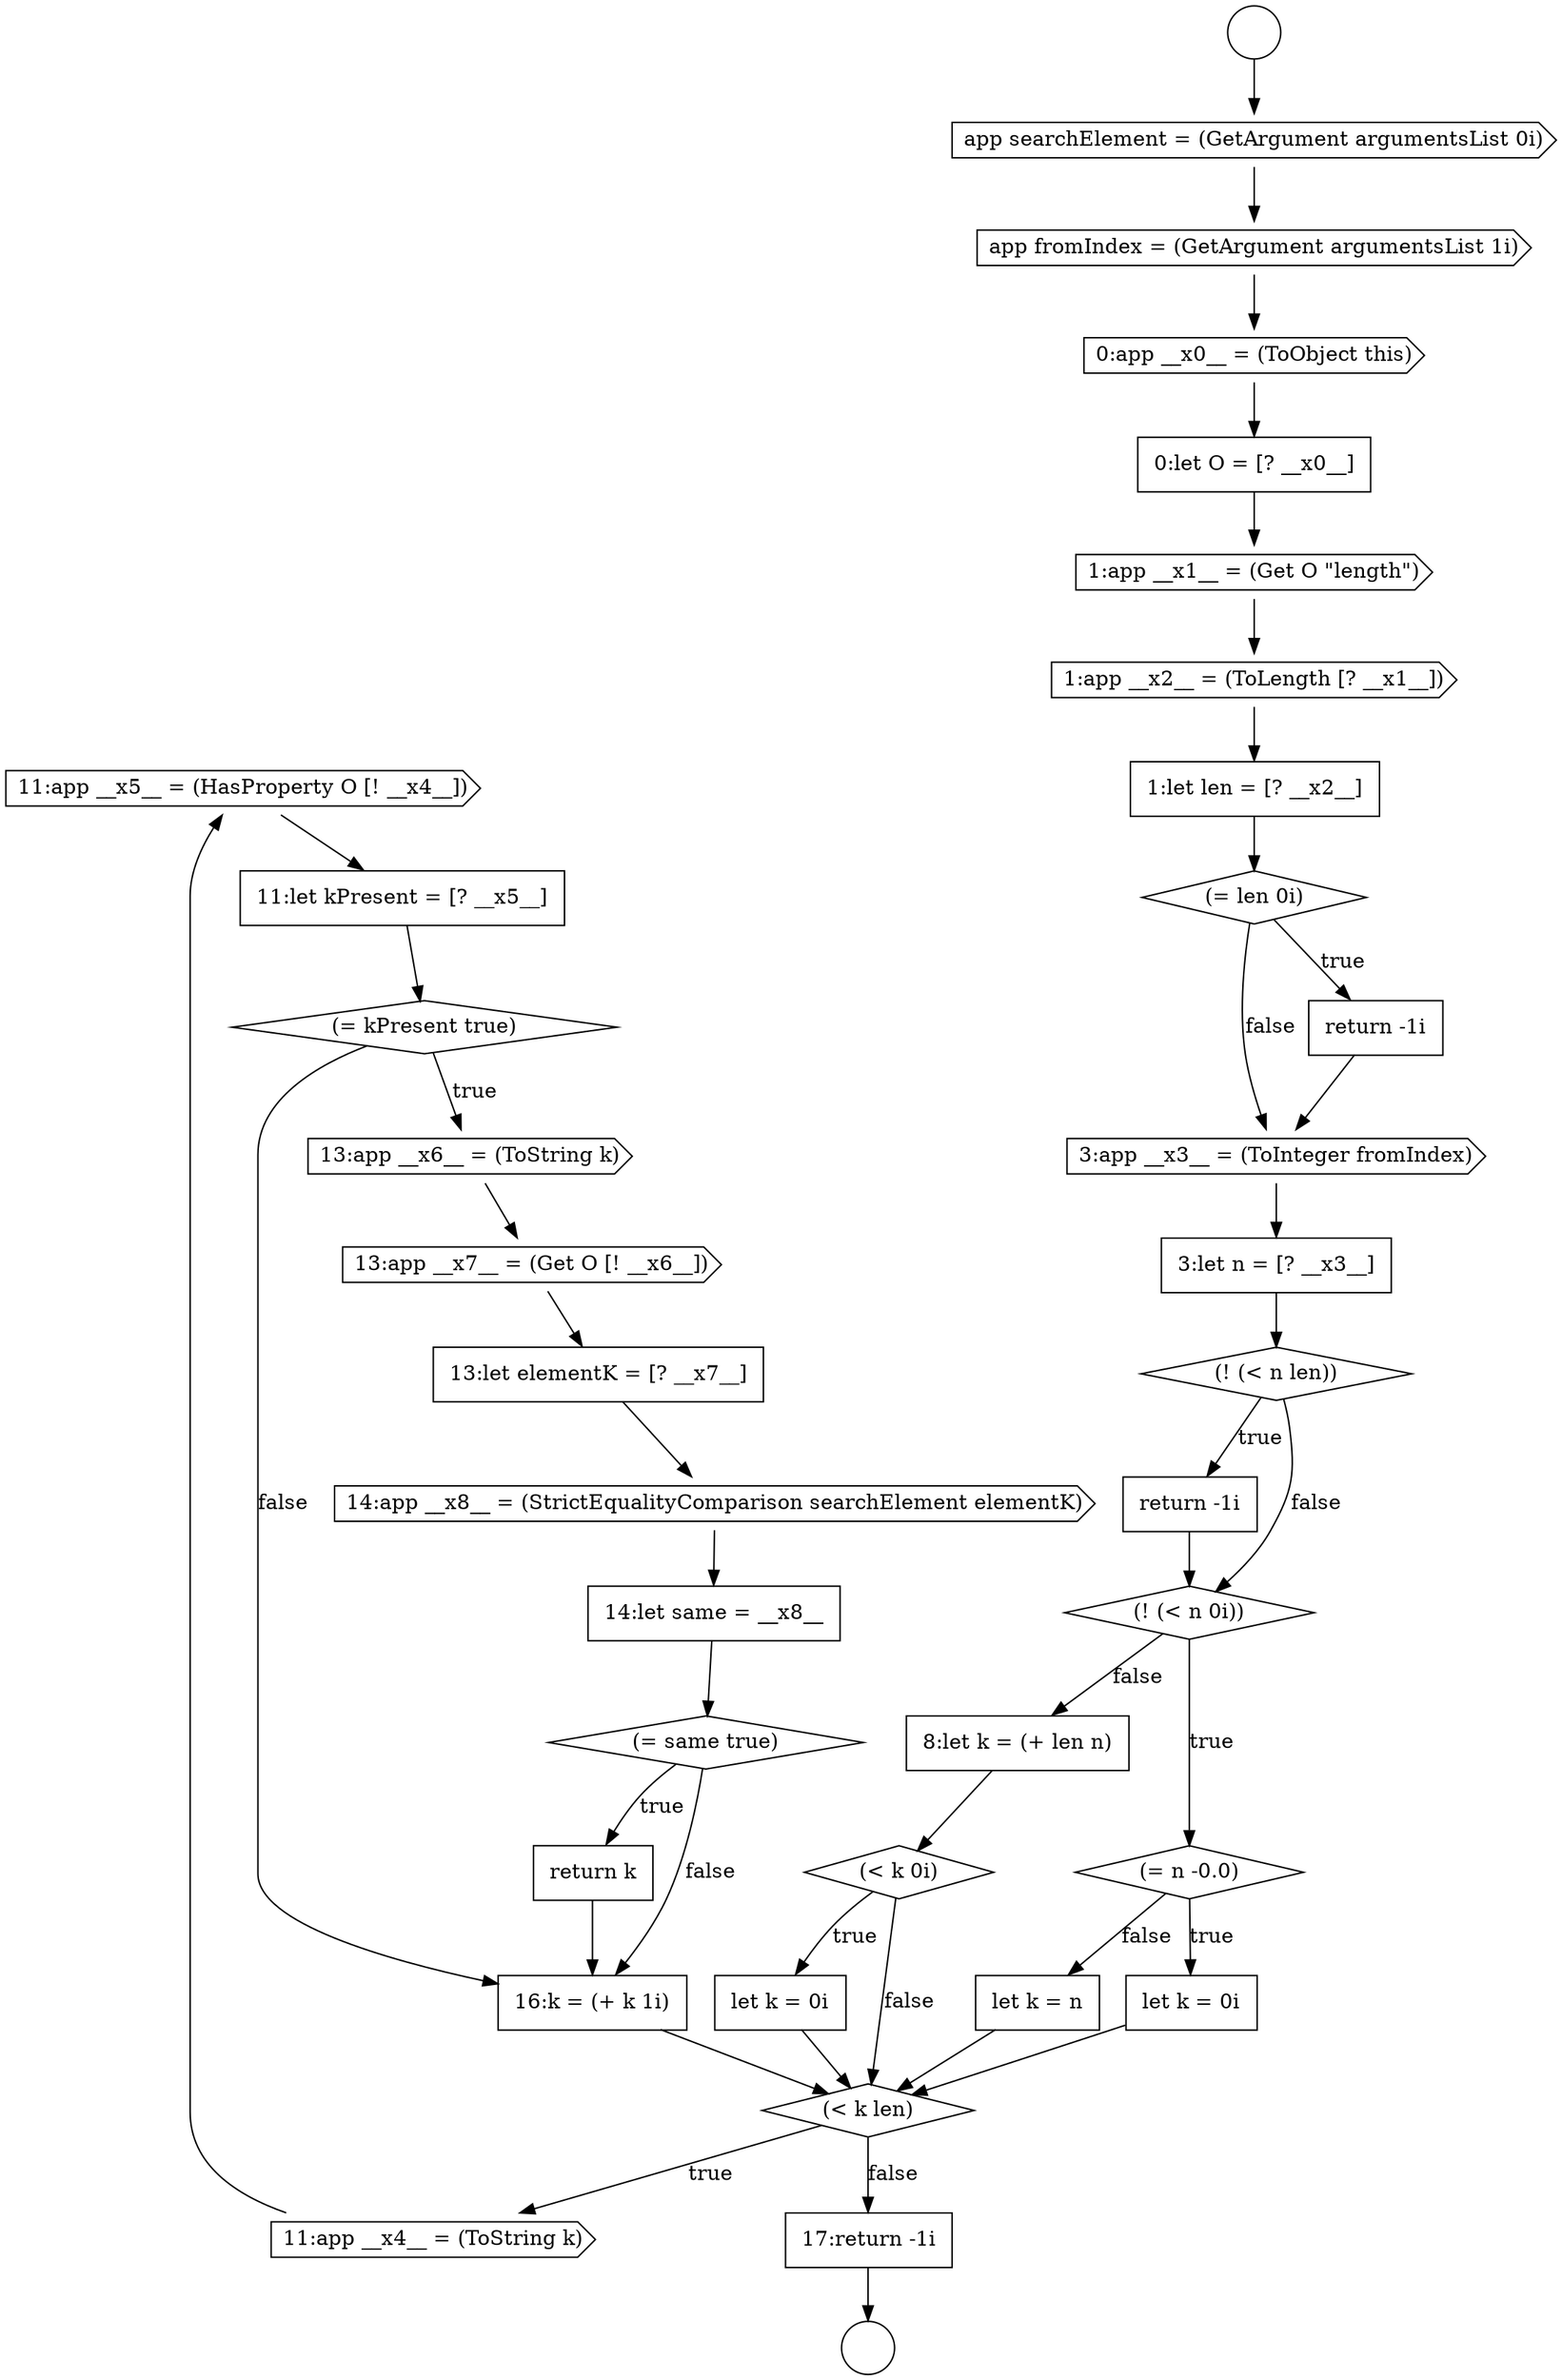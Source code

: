 digraph {
  node15138 [shape=cds, label=<<font color="black">11:app __x5__ = (HasProperty O [! __x4__])</font>> color="black" fillcolor="white" style=filled]
  node15130 [shape=diamond, label=<<font color="black">(= n -0.0)</font>> color="black" fillcolor="white" style=filled]
  node15119 [shape=none, margin=0, label=<<font color="black">
    <table border="0" cellborder="1" cellspacing="0" cellpadding="10">
      <tr><td align="left">0:let O = [? __x0__]</td></tr>
    </table>
  </font>> color="black" fillcolor="white" style=filled]
  node15133 [shape=none, margin=0, label=<<font color="black">
    <table border="0" cellborder="1" cellspacing="0" cellpadding="10">
      <tr><td align="left">8:let k = (+ len n)</td></tr>
    </table>
  </font>> color="black" fillcolor="white" style=filled]
  node15118 [shape=cds, label=<<font color="black">0:app __x0__ = (ToObject this)</font>> color="black" fillcolor="white" style=filled]
  node15114 [shape=circle label=" " color="black" fillcolor="white" style=filled]
  node15147 [shape=none, margin=0, label=<<font color="black">
    <table border="0" cellborder="1" cellspacing="0" cellpadding="10">
      <tr><td align="left">return k</td></tr>
    </table>
  </font>> color="black" fillcolor="white" style=filled]
  node15117 [shape=cds, label=<<font color="black">app fromIndex = (GetArgument argumentsList 1i)</font>> color="black" fillcolor="white" style=filled]
  node15140 [shape=diamond, label=<<font color="black">(= kPresent true)</font>> color="black" fillcolor="white" style=filled]
  node15122 [shape=none, margin=0, label=<<font color="black">
    <table border="0" cellborder="1" cellspacing="0" cellpadding="10">
      <tr><td align="left">1:let len = [? __x2__]</td></tr>
    </table>
  </font>> color="black" fillcolor="white" style=filled]
  node15120 [shape=cds, label=<<font color="black">1:app __x1__ = (Get O &quot;length&quot;)</font>> color="black" fillcolor="white" style=filled]
  node15145 [shape=none, margin=0, label=<<font color="black">
    <table border="0" cellborder="1" cellspacing="0" cellpadding="10">
      <tr><td align="left">14:let same = __x8__</td></tr>
    </table>
  </font>> color="black" fillcolor="white" style=filled]
  node15134 [shape=diamond, label=<<font color="black">(&lt; k 0i)</font>> color="black" fillcolor="white" style=filled]
  node15115 [shape=circle label=" " color="black" fillcolor="white" style=filled]
  node15143 [shape=none, margin=0, label=<<font color="black">
    <table border="0" cellborder="1" cellspacing="0" cellpadding="10">
      <tr><td align="left">13:let elementK = [? __x7__]</td></tr>
    </table>
  </font>> color="black" fillcolor="white" style=filled]
  node15135 [shape=none, margin=0, label=<<font color="black">
    <table border="0" cellborder="1" cellspacing="0" cellpadding="10">
      <tr><td align="left">let k = 0i</td></tr>
    </table>
  </font>> color="black" fillcolor="white" style=filled]
  node15125 [shape=cds, label=<<font color="black">3:app __x3__ = (ToInteger fromIndex)</font>> color="black" fillcolor="white" style=filled]
  node15146 [shape=diamond, label=<<font color="black">(= same true)</font>> color="black" fillcolor="white" style=filled]
  node15129 [shape=diamond, label=<<font color="black">(! (&lt; n 0i))</font>> color="black" fillcolor="white" style=filled]
  node15137 [shape=cds, label=<<font color="black">11:app __x4__ = (ToString k)</font>> color="black" fillcolor="white" style=filled]
  node15142 [shape=cds, label=<<font color="black">13:app __x7__ = (Get O [! __x6__])</font>> color="black" fillcolor="white" style=filled]
  node15141 [shape=cds, label=<<font color="black">13:app __x6__ = (ToString k)</font>> color="black" fillcolor="white" style=filled]
  node15126 [shape=none, margin=0, label=<<font color="black">
    <table border="0" cellborder="1" cellspacing="0" cellpadding="10">
      <tr><td align="left">3:let n = [? __x3__]</td></tr>
    </table>
  </font>> color="black" fillcolor="white" style=filled]
  node15121 [shape=cds, label=<<font color="black">1:app __x2__ = (ToLength [? __x1__])</font>> color="black" fillcolor="white" style=filled]
  node15136 [shape=diamond, label=<<font color="black">(&lt; k len)</font>> color="black" fillcolor="white" style=filled]
  node15127 [shape=diamond, label=<<font color="black">(! (&lt; n len))</font>> color="black" fillcolor="white" style=filled]
  node15132 [shape=none, margin=0, label=<<font color="black">
    <table border="0" cellborder="1" cellspacing="0" cellpadding="10">
      <tr><td align="left">let k = n</td></tr>
    </table>
  </font>> color="black" fillcolor="white" style=filled]
  node15148 [shape=none, margin=0, label=<<font color="black">
    <table border="0" cellborder="1" cellspacing="0" cellpadding="10">
      <tr><td align="left">16:k = (+ k 1i)</td></tr>
    </table>
  </font>> color="black" fillcolor="white" style=filled]
  node15149 [shape=none, margin=0, label=<<font color="black">
    <table border="0" cellborder="1" cellspacing="0" cellpadding="10">
      <tr><td align="left">17:return -1i</td></tr>
    </table>
  </font>> color="black" fillcolor="white" style=filled]
  node15116 [shape=cds, label=<<font color="black">app searchElement = (GetArgument argumentsList 0i)</font>> color="black" fillcolor="white" style=filled]
  node15131 [shape=none, margin=0, label=<<font color="black">
    <table border="0" cellborder="1" cellspacing="0" cellpadding="10">
      <tr><td align="left">let k = 0i</td></tr>
    </table>
  </font>> color="black" fillcolor="white" style=filled]
  node15144 [shape=cds, label=<<font color="black">14:app __x8__ = (StrictEqualityComparison searchElement elementK)</font>> color="black" fillcolor="white" style=filled]
  node15139 [shape=none, margin=0, label=<<font color="black">
    <table border="0" cellborder="1" cellspacing="0" cellpadding="10">
      <tr><td align="left">11:let kPresent = [? __x5__]</td></tr>
    </table>
  </font>> color="black" fillcolor="white" style=filled]
  node15124 [shape=none, margin=0, label=<<font color="black">
    <table border="0" cellborder="1" cellspacing="0" cellpadding="10">
      <tr><td align="left">return -1i</td></tr>
    </table>
  </font>> color="black" fillcolor="white" style=filled]
  node15123 [shape=diamond, label=<<font color="black">(= len 0i)</font>> color="black" fillcolor="white" style=filled]
  node15128 [shape=none, margin=0, label=<<font color="black">
    <table border="0" cellborder="1" cellspacing="0" cellpadding="10">
      <tr><td align="left">return -1i</td></tr>
    </table>
  </font>> color="black" fillcolor="white" style=filled]
  node15121 -> node15122 [ color="black"]
  node15120 -> node15121 [ color="black"]
  node15128 -> node15129 [ color="black"]
  node15130 -> node15131 [label=<<font color="black">true</font>> color="black"]
  node15130 -> node15132 [label=<<font color="black">false</font>> color="black"]
  node15126 -> node15127 [ color="black"]
  node15140 -> node15141 [label=<<font color="black">true</font>> color="black"]
  node15140 -> node15148 [label=<<font color="black">false</font>> color="black"]
  node15131 -> node15136 [ color="black"]
  node15118 -> node15119 [ color="black"]
  node15143 -> node15144 [ color="black"]
  node15136 -> node15137 [label=<<font color="black">true</font>> color="black"]
  node15136 -> node15149 [label=<<font color="black">false</font>> color="black"]
  node15142 -> node15143 [ color="black"]
  node15125 -> node15126 [ color="black"]
  node15137 -> node15138 [ color="black"]
  node15134 -> node15135 [label=<<font color="black">true</font>> color="black"]
  node15134 -> node15136 [label=<<font color="black">false</font>> color="black"]
  node15116 -> node15117 [ color="black"]
  node15147 -> node15148 [ color="black"]
  node15141 -> node15142 [ color="black"]
  node15124 -> node15125 [ color="black"]
  node15148 -> node15136 [ color="black"]
  node15129 -> node15130 [label=<<font color="black">true</font>> color="black"]
  node15129 -> node15133 [label=<<font color="black">false</font>> color="black"]
  node15144 -> node15145 [ color="black"]
  node15127 -> node15128 [label=<<font color="black">true</font>> color="black"]
  node15127 -> node15129 [label=<<font color="black">false</font>> color="black"]
  node15133 -> node15134 [ color="black"]
  node15132 -> node15136 [ color="black"]
  node15138 -> node15139 [ color="black"]
  node15122 -> node15123 [ color="black"]
  node15139 -> node15140 [ color="black"]
  node15149 -> node15115 [ color="black"]
  node15146 -> node15147 [label=<<font color="black">true</font>> color="black"]
  node15146 -> node15148 [label=<<font color="black">false</font>> color="black"]
  node15119 -> node15120 [ color="black"]
  node15123 -> node15124 [label=<<font color="black">true</font>> color="black"]
  node15123 -> node15125 [label=<<font color="black">false</font>> color="black"]
  node15145 -> node15146 [ color="black"]
  node15135 -> node15136 [ color="black"]
  node15114 -> node15116 [ color="black"]
  node15117 -> node15118 [ color="black"]
}
